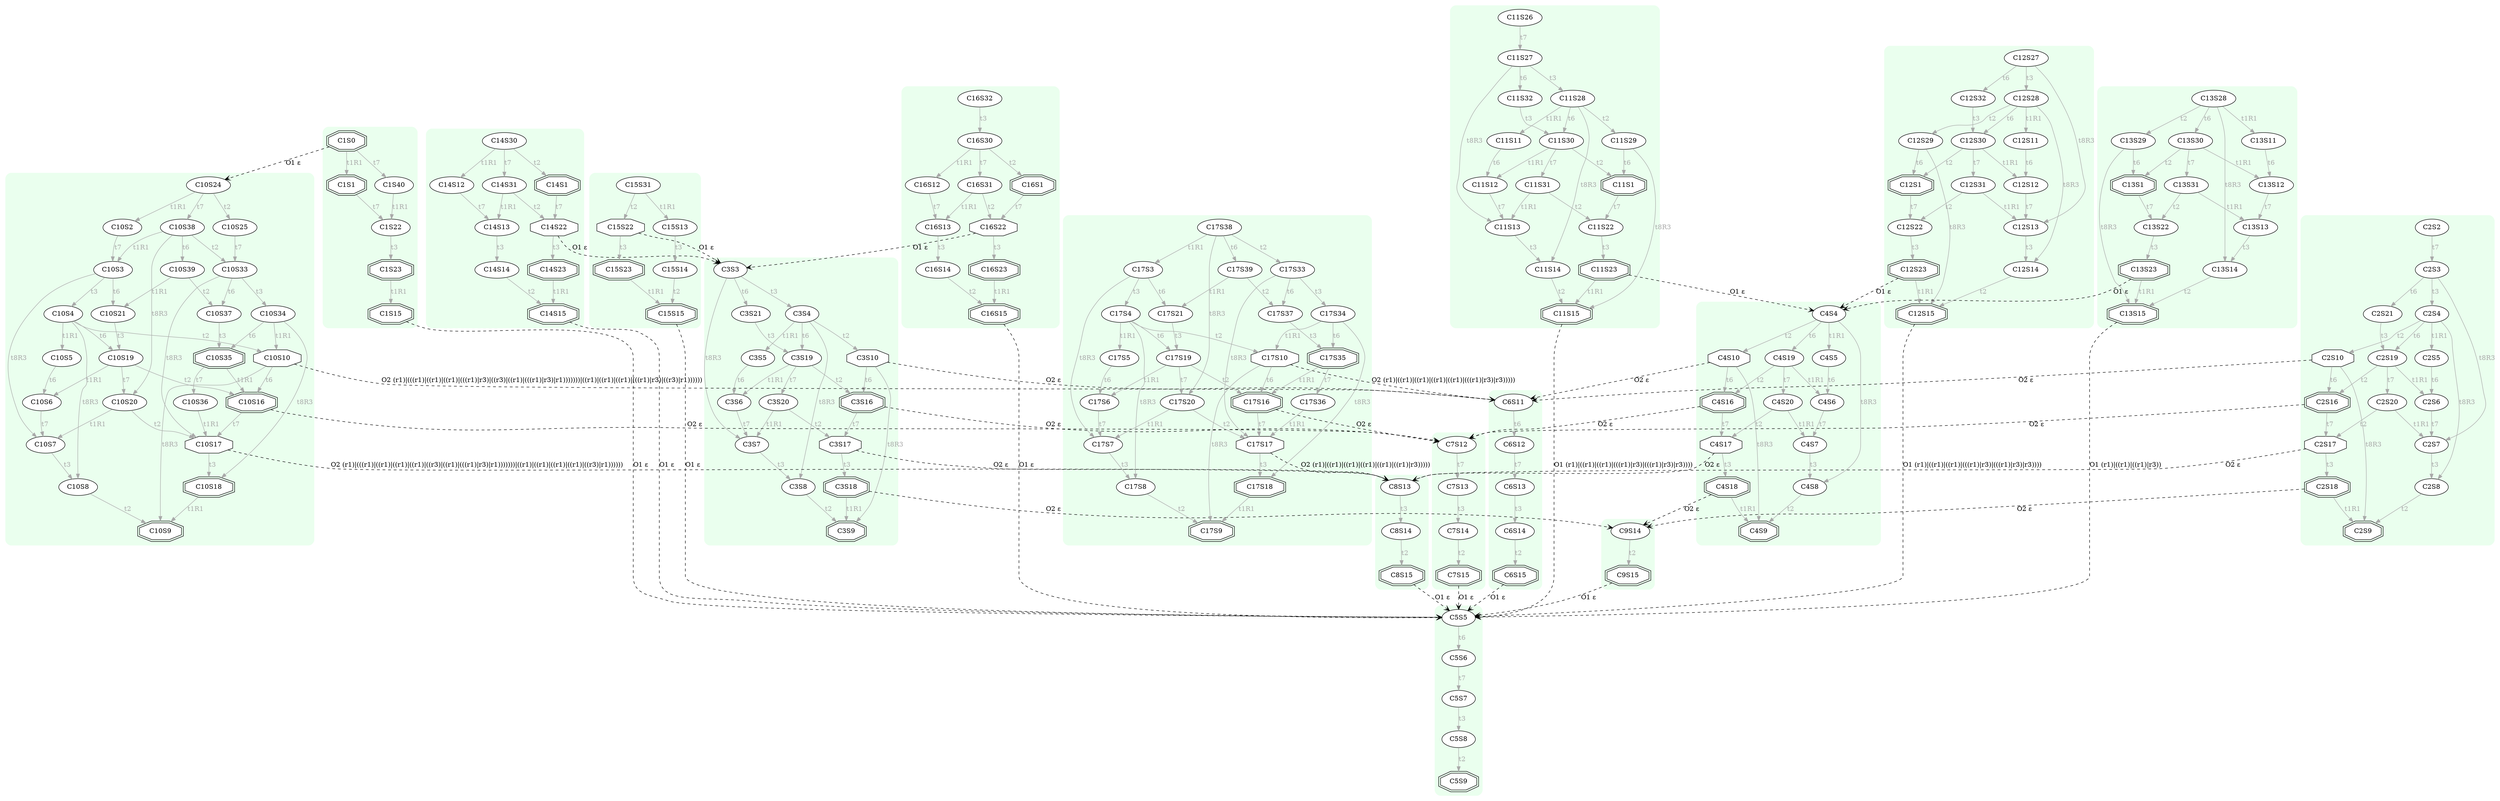 digraph "EXPinput/i" {
node [style=filled fillcolor=white]
subgraph cluster1 {
style="rounded,filled" color="#EAFFEE"
edge[color=darkgray fontcolor=darkgray]
node [shape=doubleoctagon]; C1S0 ;
node [shape=doubleoctagon]; C1S1 ;
node [shape=doubleoctagon]; C1S15 ;
node [shape=oval]; C1S22 ;
node [shape=doubleoctagon]; C1S23 ;
node [shape=oval]; C1S40 ;
C1S0 -> C1S1 [label=t1R1]
C1S0 -> C1S40 [label=t7]
C1S1 -> C1S22 [label=t7]
C1S22 -> C1S23 [label=t3]
C1S23 -> C1S15 [label=t1R1]
C1S40 -> C1S22 [label=t1R1]
}
subgraph cluster2 {
style="rounded,filled" color="#EAFFEE"
edge[color=darkgray fontcolor=darkgray]
node [shape=oval]; C2S2 ;
node [shape=oval]; C2S3 ;
node [shape=oval]; C2S4 ;
node [shape=oval]; C2S5 ;
node [shape=oval]; C2S6 ;
node [shape=oval]; C2S7 ;
node [shape=oval]; C2S8 ;
node [shape=doubleoctagon]; C2S9 ;
node [shape=octagon]; C2S10 ;
node [shape=doubleoctagon]; C2S16 ;
node [shape=octagon]; C2S17 ;
node [shape=doubleoctagon]; C2S18 ;
node [shape=oval]; C2S19 ;
node [shape=oval]; C2S20 ;
node [shape=oval]; C2S21 ;
C2S2 -> C2S3 [label=t7]
C2S3 -> C2S4 [label=t3]
C2S3 -> C2S21 [label=t6]
C2S3 -> C2S7 [label=t8R3]
C2S4 -> C2S5 [label=t1R1]
C2S4 -> C2S10 [label=t2]
C2S4 -> C2S19 [label=t6]
C2S4 -> C2S8 [label=t8R3]
C2S5 -> C2S6 [label=t6]
C2S6 -> C2S7 [label=t7]
C2S7 -> C2S8 [label=t3]
C2S8 -> C2S9 [label=t2]
C2S10 -> C2S16 [label=t6]
C2S10 -> C2S9 [label=t8R3]
C2S16 -> C2S17 [label=t7]
C2S17 -> C2S18 [label=t3]
C2S18 -> C2S9 [label=t1R1]
C2S19 -> C2S6 [label=t1R1]
C2S19 -> C2S16 [label=t2]
C2S19 -> C2S20 [label=t7]
C2S20 -> C2S7 [label=t1R1]
C2S20 -> C2S17 [label=t2]
C2S21 -> C2S19 [label=t3]
}
subgraph cluster3 {
style="rounded,filled" color="#EAFFEE"
edge[color=darkgray fontcolor=darkgray]
node [shape=oval]; C3S3 ;
node [shape=oval]; C3S4 ;
node [shape=oval]; C3S5 ;
node [shape=oval]; C3S6 ;
node [shape=oval]; C3S7 ;
node [shape=oval]; C3S8 ;
node [shape=doubleoctagon]; C3S9 ;
node [shape=octagon]; C3S10 ;
node [shape=doubleoctagon]; C3S16 ;
node [shape=octagon]; C3S17 ;
node [shape=doubleoctagon]; C3S18 ;
node [shape=oval]; C3S19 ;
node [shape=oval]; C3S20 ;
node [shape=oval]; C3S21 ;
C3S3 -> C3S4 [label=t3]
C3S3 -> C3S21 [label=t6]
C3S3 -> C3S7 [label=t8R3]
C3S4 -> C3S5 [label=t1R1]
C3S4 -> C3S10 [label=t2]
C3S4 -> C3S19 [label=t6]
C3S4 -> C3S8 [label=t8R3]
C3S5 -> C3S6 [label=t6]
C3S6 -> C3S7 [label=t7]
C3S7 -> C3S8 [label=t3]
C3S8 -> C3S9 [label=t2]
C3S10 -> C3S16 [label=t6]
C3S10 -> C3S9 [label=t8R3]
C3S16 -> C3S17 [label=t7]
C3S17 -> C3S18 [label=t3]
C3S18 -> C3S9 [label=t1R1]
C3S19 -> C3S6 [label=t1R1]
C3S19 -> C3S16 [label=t2]
C3S19 -> C3S20 [label=t7]
C3S20 -> C3S7 [label=t1R1]
C3S20 -> C3S17 [label=t2]
C3S21 -> C3S19 [label=t3]
}
subgraph cluster4 {
style="rounded,filled" color="#EAFFEE"
edge[color=darkgray fontcolor=darkgray]
node [shape=oval]; C4S4 ;
node [shape=oval]; C4S5 ;
node [shape=oval]; C4S6 ;
node [shape=oval]; C4S7 ;
node [shape=oval]; C4S8 ;
node [shape=doubleoctagon]; C4S9 ;
node [shape=octagon]; C4S10 ;
node [shape=doubleoctagon]; C4S16 ;
node [shape=octagon]; C4S17 ;
node [shape=doubleoctagon]; C4S18 ;
node [shape=oval]; C4S19 ;
node [shape=oval]; C4S20 ;
C4S4 -> C4S5 [label=t1R1]
C4S4 -> C4S10 [label=t2]
C4S4 -> C4S19 [label=t6]
C4S4 -> C4S8 [label=t8R3]
C4S5 -> C4S6 [label=t6]
C4S6 -> C4S7 [label=t7]
C4S7 -> C4S8 [label=t3]
C4S8 -> C4S9 [label=t2]
C4S10 -> C4S16 [label=t6]
C4S10 -> C4S9 [label=t8R3]
C4S16 -> C4S17 [label=t7]
C4S17 -> C4S18 [label=t3]
C4S18 -> C4S9 [label=t1R1]
C4S19 -> C4S6 [label=t1R1]
C4S19 -> C4S16 [label=t2]
C4S19 -> C4S20 [label=t7]
C4S20 -> C4S7 [label=t1R1]
C4S20 -> C4S17 [label=t2]
}
subgraph cluster5 {
style="rounded,filled" color="#EAFFEE"
edge[color=darkgray fontcolor=darkgray]
node [shape=oval]; C5S5 ;
node [shape=oval]; C5S6 ;
node [shape=oval]; C5S7 ;
node [shape=oval]; C5S8 ;
node [shape=doubleoctagon]; C5S9 ;
C5S5 -> C5S6 [label=t6]
C5S6 -> C5S7 [label=t7]
C5S7 -> C5S8 [label=t3]
C5S8 -> C5S9 [label=t2]
}
subgraph cluster6 {
style="rounded,filled" color="#EAFFEE"
edge[color=darkgray fontcolor=darkgray]
node [shape=oval]; C6S11 ;
node [shape=oval]; C6S12 ;
node [shape=oval]; C6S13 ;
node [shape=oval]; C6S14 ;
node [shape=doubleoctagon]; C6S15 ;
C6S11 -> C6S12 [label=t6]
C6S12 -> C6S13 [label=t7]
C6S13 -> C6S14 [label=t3]
C6S14 -> C6S15 [label=t2]
}
subgraph cluster7 {
style="rounded,filled" color="#EAFFEE"
edge[color=darkgray fontcolor=darkgray]
node [shape=oval]; C7S12 ;
node [shape=oval]; C7S13 ;
node [shape=oval]; C7S14 ;
node [shape=doubleoctagon]; C7S15 ;
C7S12 -> C7S13 [label=t7]
C7S13 -> C7S14 [label=t3]
C7S14 -> C7S15 [label=t2]
}
subgraph cluster8 {
style="rounded,filled" color="#EAFFEE"
edge[color=darkgray fontcolor=darkgray]
node [shape=oval]; C8S13 ;
node [shape=oval]; C8S14 ;
node [shape=doubleoctagon]; C8S15 ;
C8S13 -> C8S14 [label=t3]
C8S14 -> C8S15 [label=t2]
}
subgraph cluster9 {
style="rounded,filled" color="#EAFFEE"
edge[color=darkgray fontcolor=darkgray]
node [shape=oval]; C9S14 ;
node [shape=doubleoctagon]; C9S15 ;
C9S14 -> C9S15 [label=t2]
}
subgraph cluster10 {
style="rounded,filled" color="#EAFFEE"
edge[color=darkgray fontcolor=darkgray]
node [shape=oval]; C10S24 ;
node [shape=oval]; C10S3 ;
node [shape=oval]; C10S4 ;
node [shape=oval]; C10S5 ;
node [shape=oval]; C10S6 ;
node [shape=oval]; C10S7 ;
node [shape=oval]; C10S8 ;
node [shape=doubleoctagon]; C10S9 ;
node [shape=octagon]; C10S10 ;
node [shape=doubleoctagon]; C10S16 ;
node [shape=octagon]; C10S17 ;
node [shape=doubleoctagon]; C10S18 ;
node [shape=oval]; C10S19 ;
node [shape=oval]; C10S20 ;
node [shape=oval]; C10S21 ;
node [shape=oval]; C10S2 ;
node [shape=oval]; C10S25 ;
node [shape=oval]; C10S33 ;
node [shape=oval]; C10S34 ;
node [shape=doubleoctagon]; C10S35 ;
node [shape=oval]; C10S36 ;
node [shape=oval]; C10S37 ;
node [shape=oval]; C10S38 ;
node [shape=oval]; C10S39 ;
C10S24 -> C10S2 [label=t1R1]
C10S24 -> C10S25 [label=t2]
C10S24 -> C10S38 [label=t7]
C10S3 -> C10S4 [label=t3]
C10S3 -> C10S21 [label=t6]
C10S3 -> C10S7 [label=t8R3]
C10S4 -> C10S5 [label=t1R1]
C10S4 -> C10S10 [label=t2]
C10S4 -> C10S19 [label=t6]
C10S4 -> C10S8 [label=t8R3]
C10S5 -> C10S6 [label=t6]
C10S6 -> C10S7 [label=t7]
C10S7 -> C10S8 [label=t3]
C10S8 -> C10S9 [label=t2]
C10S10 -> C10S16 [label=t6]
C10S10 -> C10S9 [label=t8R3]
C10S16 -> C10S17 [label=t7]
C10S17 -> C10S18 [label=t3]
C10S18 -> C10S9 [label=t1R1]
C10S19 -> C10S6 [label=t1R1]
C10S19 -> C10S16 [label=t2]
C10S19 -> C10S20 [label=t7]
C10S20 -> C10S7 [label=t1R1]
C10S20 -> C10S17 [label=t2]
C10S21 -> C10S19 [label=t3]
C10S2 -> C10S3 [label=t7]
C10S25 -> C10S33 [label=t7]
C10S33 -> C10S34 [label=t3]
C10S33 -> C10S37 [label=t6]
C10S33 -> C10S17 [label=t8R3]
C10S34 -> C10S10 [label=t1R1]
C10S34 -> C10S35 [label=t6]
C10S34 -> C10S18 [label=t8R3]
C10S35 -> C10S16 [label=t1R1]
C10S35 -> C10S36 [label=t7]
C10S36 -> C10S17 [label=t1R1]
C10S37 -> C10S35 [label=t3]
C10S38 -> C10S3 [label=t1R1]
C10S38 -> C10S33 [label=t2]
C10S38 -> C10S39 [label=t6]
C10S38 -> C10S20 [label=t8R3]
C10S39 -> C10S21 [label=t1R1]
C10S39 -> C10S37 [label=t2]
}
subgraph cluster11 {
style="rounded,filled" color="#EAFFEE"
edge[color=darkgray fontcolor=darkgray]
node [shape=oval]; C11S26 ;
node [shape=oval]; C11S11 ;
node [shape=oval]; C11S12 ;
node [shape=oval]; C11S13 ;
node [shape=oval]; C11S14 ;
node [shape=doubleoctagon]; C11S15 ;
node [shape=oval]; C11S22 ;
node [shape=doubleoctagon]; C11S23 ;
node [shape=doubleoctagon]; C11S1 ;
node [shape=oval]; C11S27 ;
node [shape=oval]; C11S28 ;
node [shape=oval]; C11S29 ;
node [shape=oval]; C11S30 ;
node [shape=oval]; C11S31 ;
node [shape=oval]; C11S32 ;
C11S26 -> C11S27 [label=t7]
C11S11 -> C11S12 [label=t6]
C11S12 -> C11S13 [label=t7]
C11S13 -> C11S14 [label=t3]
C11S14 -> C11S15 [label=t2]
C11S22 -> C11S23 [label=t3]
C11S23 -> C11S15 [label=t1R1]
C11S1 -> C11S22 [label=t7]
C11S27 -> C11S28 [label=t3]
C11S27 -> C11S32 [label=t6]
C11S27 -> C11S13 [label=t8R3]
C11S28 -> C11S11 [label=t1R1]
C11S28 -> C11S29 [label=t2]
C11S28 -> C11S30 [label=t6]
C11S28 -> C11S14 [label=t8R3]
C11S29 -> C11S1 [label=t6]
C11S29 -> C11S15 [label=t8R3]
C11S30 -> C11S12 [label=t1R1]
C11S30 -> C11S1 [label=t2]
C11S30 -> C11S31 [label=t7]
C11S31 -> C11S13 [label=t1R1]
C11S31 -> C11S22 [label=t2]
C11S32 -> C11S30 [label=t3]
}
subgraph cluster12 {
style="rounded,filled" color="#EAFFEE"
edge[color=darkgray fontcolor=darkgray]
node [shape=oval]; C12S27 ;
node [shape=oval]; C12S11 ;
node [shape=oval]; C12S12 ;
node [shape=oval]; C12S13 ;
node [shape=oval]; C12S14 ;
node [shape=doubleoctagon]; C12S15 ;
node [shape=oval]; C12S22 ;
node [shape=doubleoctagon]; C12S23 ;
node [shape=doubleoctagon]; C12S1 ;
node [shape=oval]; C12S28 ;
node [shape=oval]; C12S29 ;
node [shape=oval]; C12S30 ;
node [shape=oval]; C12S31 ;
node [shape=oval]; C12S32 ;
C12S27 -> C12S28 [label=t3]
C12S27 -> C12S32 [label=t6]
C12S27 -> C12S13 [label=t8R3]
C12S11 -> C12S12 [label=t6]
C12S12 -> C12S13 [label=t7]
C12S13 -> C12S14 [label=t3]
C12S14 -> C12S15 [label=t2]
C12S22 -> C12S23 [label=t3]
C12S23 -> C12S15 [label=t1R1]
C12S1 -> C12S22 [label=t7]
C12S28 -> C12S11 [label=t1R1]
C12S28 -> C12S29 [label=t2]
C12S28 -> C12S30 [label=t6]
C12S28 -> C12S14 [label=t8R3]
C12S29 -> C12S1 [label=t6]
C12S29 -> C12S15 [label=t8R3]
C12S30 -> C12S12 [label=t1R1]
C12S30 -> C12S1 [label=t2]
C12S30 -> C12S31 [label=t7]
C12S31 -> C12S13 [label=t1R1]
C12S31 -> C12S22 [label=t2]
C12S32 -> C12S30 [label=t3]
}
subgraph cluster13 {
style="rounded,filled" color="#EAFFEE"
edge[color=darkgray fontcolor=darkgray]
node [shape=oval]; C13S28 ;
node [shape=oval]; C13S11 ;
node [shape=oval]; C13S12 ;
node [shape=oval]; C13S13 ;
node [shape=oval]; C13S14 ;
node [shape=doubleoctagon]; C13S15 ;
node [shape=oval]; C13S22 ;
node [shape=doubleoctagon]; C13S23 ;
node [shape=doubleoctagon]; C13S1 ;
node [shape=oval]; C13S29 ;
node [shape=oval]; C13S30 ;
node [shape=oval]; C13S31 ;
C13S28 -> C13S11 [label=t1R1]
C13S28 -> C13S29 [label=t2]
C13S28 -> C13S30 [label=t6]
C13S28 -> C13S14 [label=t8R3]
C13S11 -> C13S12 [label=t6]
C13S12 -> C13S13 [label=t7]
C13S13 -> C13S14 [label=t3]
C13S14 -> C13S15 [label=t2]
C13S22 -> C13S23 [label=t3]
C13S23 -> C13S15 [label=t1R1]
C13S1 -> C13S22 [label=t7]
C13S29 -> C13S1 [label=t6]
C13S29 -> C13S15 [label=t8R3]
C13S30 -> C13S12 [label=t1R1]
C13S30 -> C13S1 [label=t2]
C13S30 -> C13S31 [label=t7]
C13S31 -> C13S13 [label=t1R1]
C13S31 -> C13S22 [label=t2]
}
subgraph cluster14 {
style="rounded,filled" color="#EAFFEE"
edge[color=darkgray fontcolor=darkgray]
node [shape=oval]; C14S30 ;
node [shape=oval]; C14S12 ;
node [shape=oval]; C14S13 ;
node [shape=oval]; C14S14 ;
node [shape=doubleoctagon]; C14S15 ;
node [shape=octagon]; C14S22 ;
node [shape=doubleoctagon]; C14S23 ;
node [shape=doubleoctagon]; C14S1 ;
node [shape=oval]; C14S31 ;
C14S30 -> C14S12 [label=t1R1]
C14S30 -> C14S1 [label=t2]
C14S30 -> C14S31 [label=t7]
C14S12 -> C14S13 [label=t7]
C14S13 -> C14S14 [label=t3]
C14S14 -> C14S15 [label=t2]
C14S22 -> C14S23 [label=t3]
C14S23 -> C14S15 [label=t1R1]
C14S1 -> C14S22 [label=t7]
C14S31 -> C14S13 [label=t1R1]
C14S31 -> C14S22 [label=t2]
}
subgraph cluster15 {
style="rounded,filled" color="#EAFFEE"
edge[color=darkgray fontcolor=darkgray]
node [shape=oval]; C15S31 ;
node [shape=oval]; C15S14 ;
node [shape=doubleoctagon]; C15S15 ;
node [shape=octagon]; C15S22 ;
node [shape=doubleoctagon]; C15S23 ;
node [shape=oval]; C15S13 ;
C15S31 -> C15S13 [label=t1R1]
C15S31 -> C15S22 [label=t2]
C15S14 -> C15S15 [label=t2]
C15S22 -> C15S23 [label=t3]
C15S23 -> C15S15 [label=t1R1]
C15S13 -> C15S14 [label=t3]
}
subgraph cluster16 {
style="rounded,filled" color="#EAFFEE"
edge[color=darkgray fontcolor=darkgray]
node [shape=oval]; C16S32 ;
node [shape=oval]; C16S12 ;
node [shape=oval]; C16S13 ;
node [shape=oval]; C16S14 ;
node [shape=doubleoctagon]; C16S15 ;
node [shape=octagon]; C16S22 ;
node [shape=doubleoctagon]; C16S23 ;
node [shape=oval]; C16S30 ;
node [shape=oval]; C16S31 ;
node [shape=doubleoctagon]; C16S1 ;
C16S32 -> C16S30 [label=t3]
C16S12 -> C16S13 [label=t7]
C16S13 -> C16S14 [label=t3]
C16S14 -> C16S15 [label=t2]
C16S22 -> C16S23 [label=t3]
C16S23 -> C16S15 [label=t1R1]
C16S30 -> C16S12 [label=t1R1]
C16S30 -> C16S1 [label=t2]
C16S30 -> C16S31 [label=t7]
C16S31 -> C16S13 [label=t1R1]
C16S31 -> C16S22 [label=t2]
C16S1 -> C16S22 [label=t7]
}
subgraph cluster17 {
style="rounded,filled" color="#EAFFEE"
edge[color=darkgray fontcolor=darkgray]
node [shape=oval]; C17S38 ;
node [shape=oval]; C17S4 ;
node [shape=oval]; C17S5 ;
node [shape=oval]; C17S6 ;
node [shape=oval]; C17S7 ;
node [shape=oval]; C17S8 ;
node [shape=doubleoctagon]; C17S9 ;
node [shape=octagon]; C17S10 ;
node [shape=doubleoctagon]; C17S16 ;
node [shape=octagon]; C17S17 ;
node [shape=doubleoctagon]; C17S18 ;
node [shape=oval]; C17S19 ;
node [shape=oval]; C17S20 ;
node [shape=oval]; C17S21 ;
node [shape=oval]; C17S33 ;
node [shape=oval]; C17S34 ;
node [shape=doubleoctagon]; C17S35 ;
node [shape=oval]; C17S36 ;
node [shape=oval]; C17S37 ;
node [shape=oval]; C17S3 ;
node [shape=oval]; C17S39 ;
C17S38 -> C17S3 [label=t1R1]
C17S38 -> C17S33 [label=t2]
C17S38 -> C17S39 [label=t6]
C17S38 -> C17S20 [label=t8R3]
C17S4 -> C17S5 [label=t1R1]
C17S4 -> C17S10 [label=t2]
C17S4 -> C17S19 [label=t6]
C17S4 -> C17S8 [label=t8R3]
C17S5 -> C17S6 [label=t6]
C17S6 -> C17S7 [label=t7]
C17S7 -> C17S8 [label=t3]
C17S8 -> C17S9 [label=t2]
C17S10 -> C17S16 [label=t6]
C17S10 -> C17S9 [label=t8R3]
C17S16 -> C17S17 [label=t7]
C17S17 -> C17S18 [label=t3]
C17S18 -> C17S9 [label=t1R1]
C17S19 -> C17S6 [label=t1R1]
C17S19 -> C17S16 [label=t2]
C17S19 -> C17S20 [label=t7]
C17S20 -> C17S7 [label=t1R1]
C17S20 -> C17S17 [label=t2]
C17S21 -> C17S19 [label=t3]
C17S33 -> C17S34 [label=t3]
C17S33 -> C17S37 [label=t6]
C17S33 -> C17S17 [label=t8R3]
C17S34 -> C17S10 [label=t1R1]
C17S34 -> C17S35 [label=t6]
C17S34 -> C17S18 [label=t8R3]
C17S35 -> C17S16 [label=t1R1]
C17S35 -> C17S36 [label=t7]
C17S36 -> C17S17 [label=t1R1]
C17S37 -> C17S35 [label=t3]
C17S3 -> C17S4 [label=t3]
C17S3 -> C17S21 [label=t6]
C17S3 -> C17S7 [label=t8R3]
C17S39 -> C17S21 [label=t1R1]
C17S39 -> C17S37 [label=t2]
}
C1S0 -> C10S24 [style=dashed arrowhead=vee label="O1 ε"]
C1S15 -> C5S5 [style=dashed arrowhead=vee label="O1 ε"]
C2S17 -> C8S13 [style=dashed arrowhead=vee label="O2 ε"]
C2S18 -> C9S14 [style=dashed arrowhead=vee label="O2 ε"]
C2S16 -> C7S12 [style=dashed arrowhead=vee label="O2 ε"]
C2S10 -> C6S11 [style=dashed arrowhead=vee label="O2 ε"]
C3S17 -> C8S13 [style=dashed arrowhead=vee label="O2 ε"]
C3S18 -> C9S14 [style=dashed arrowhead=vee label="O2 ε"]
C3S16 -> C7S12 [style=dashed arrowhead=vee label="O2 ε"]
C3S10 -> C6S11 [style=dashed arrowhead=vee label="O2 ε"]
C4S17 -> C8S13 [style=dashed arrowhead=vee label="O2 ε"]
C4S18 -> C9S14 [style=dashed arrowhead=vee label="O2 ε"]
C4S16 -> C7S12 [style=dashed arrowhead=vee label="O2 ε"]
C4S10 -> C6S11 [style=dashed arrowhead=vee label="O2 ε"]
C6S15 -> C5S5 [style=dashed arrowhead=vee label="O1 ε"]
C7S15 -> C5S5 [style=dashed arrowhead=vee label="O1 ε"]
C8S15 -> C5S5 [style=dashed arrowhead=vee label="O1 ε"]
C9S15 -> C5S5 [style=dashed arrowhead=vee label="O1 ε"]
C10S17 -> C8S13 [style=dashed arrowhead=vee label="O2 (r1)|(((r1)|((r1)|((r1)|((r1)|((r3)|((r1)|(((r1)|r3)|r1)))))))|((r1)|((r1)|((r1)|((r1)|((r3)|r1))))))"]
C10S10 -> C6S11 [style=dashed arrowhead=vee label="O2 (r1)|(((r1)|((r1)|((r1)|(((r1)|r3)|((r3)|((r1)|(((r1)|r3)|r1)))))))|((r1)|((r1)|((r1)|(((r1)|r3)|((r3)|r1))))))"]
C10S16 -> C7S12 [style=dashed arrowhead=vee label="O2 ε"]
C11S15 -> C5S5 [style=dashed arrowhead=vee label="O1 (r1)|((r1)|((r1)|(((r1)|r3)|(((r1)|r3)|r3))))"]
C11S23 -> C4S4 [style=dashed arrowhead=vee label="O1 ε"]
C12S15 -> C5S5 [style=dashed arrowhead=vee label="O1 (r1)|((r1)|((r1)|(((r1)|r3)|(((r1)|r3)|r3))))"]
C12S23 -> C4S4 [style=dashed arrowhead=vee label="O1 ε"]
C13S15 -> C5S5 [style=dashed arrowhead=vee label="O1 (r1)|((r1)|((r1)|r3))"]
C13S23 -> C4S4 [style=dashed arrowhead=vee label="O1 ε"]
C14S22 -> C3S3 [style=dashed arrowhead=vee label="O1 ε"]
C14S15 -> C5S5 [style=dashed arrowhead=vee label="O1 ε"]
C15S22 -> C3S3 [style=dashed arrowhead=vee label="O1 ε"]
C15S15 -> C5S5 [style=dashed arrowhead=vee label="O1 ε"]
C16S22 -> C3S3 [style=dashed arrowhead=vee label="O1 ε"]
C16S15 -> C5S5 [style=dashed arrowhead=vee label="O1 ε"]
C17S17 -> C8S13 [style=dashed arrowhead=vee label="O2 (r1)|((r1)|((r1)|((r1)|((r1)|((r1)|r3)))))"]
C17S10 -> C6S11 [style=dashed arrowhead=vee label="O2 (r1)|((r1)|((r1)|((r1)|((r1)|(((r1)|r3)|r3)))))"]
C17S16 -> C7S12 [style=dashed arrowhead=vee label="O2 ε"]
}
